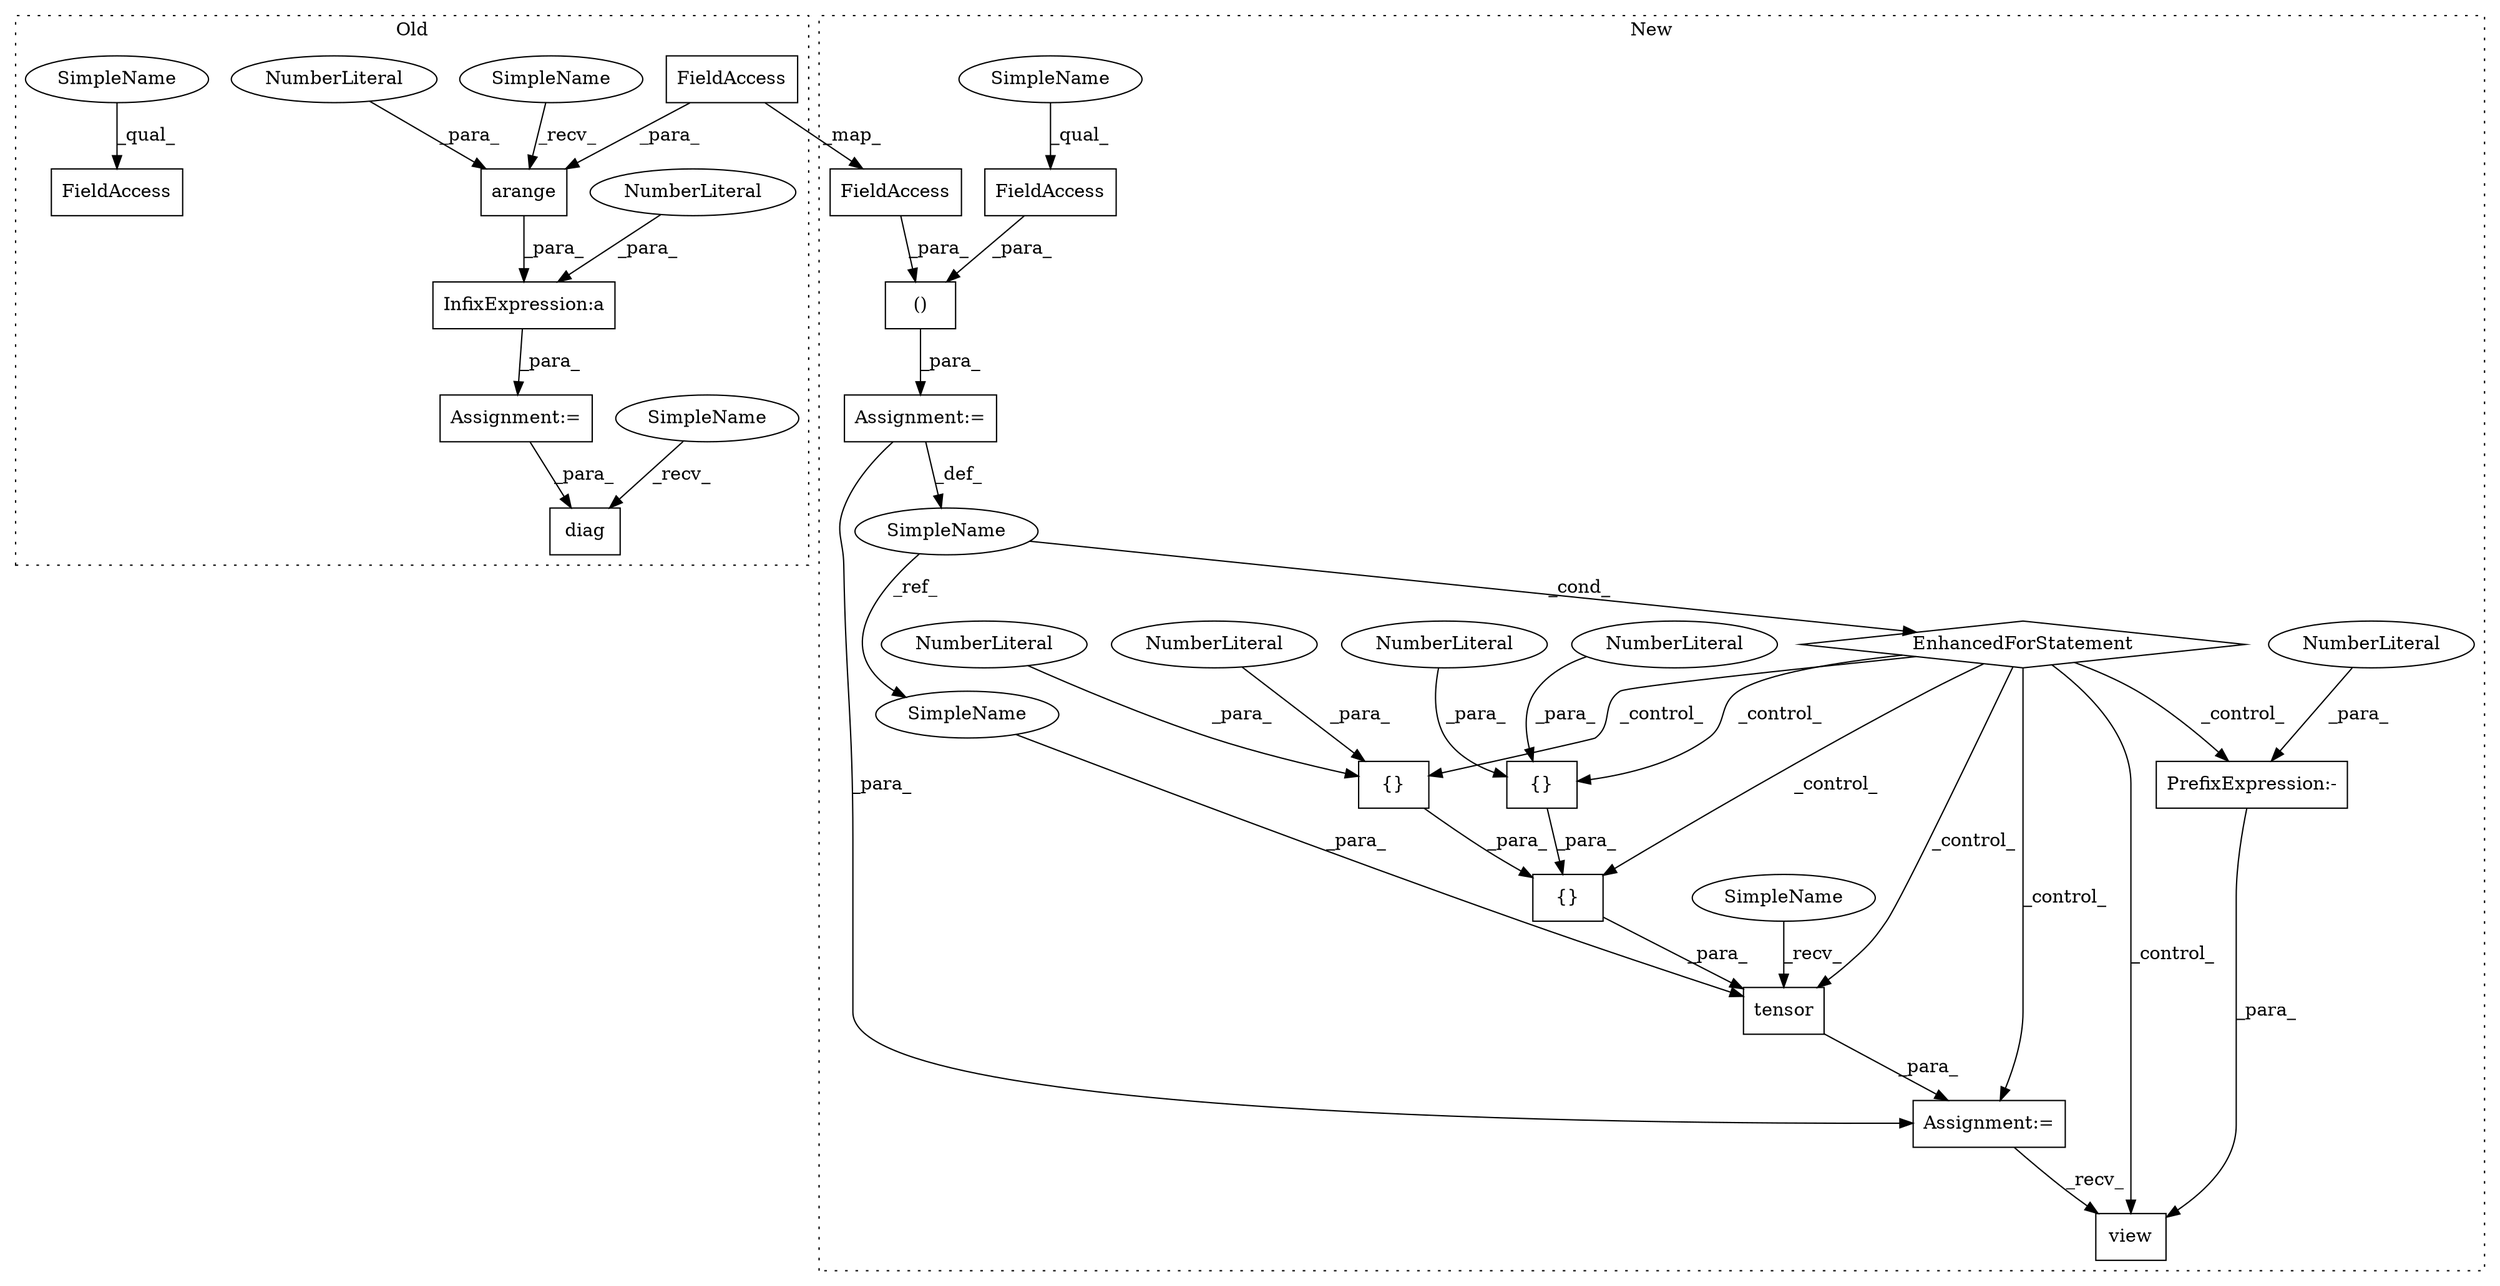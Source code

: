 digraph G {
subgraph cluster0 {
1 [label="arange" a="32" s="2184,2211" l="7,1" shape="box"];
3 [label="NumberLiteral" a="34" s="2191" l="1" shape="ellipse"];
8 [label="diag" a="32" s="2232,2245" l="5,1" shape="box"];
9 [label="InfixExpression:a" a="27" s="2175" l="3" shape="box"];
10 [label="NumberLiteral" a="34" s="2174" l="1" shape="ellipse"];
21 [label="FieldAccess" a="22" s="2139" l="11" shape="box"];
24 [label="Assignment:=" a="7" s="2172" l="1" shape="box"];
26 [label="FieldAccess" a="22" s="2193" l="11" shape="box"];
28 [label="SimpleName" a="42" s="2139" l="5" shape="ellipse"];
29 [label="SimpleName" a="42" s="2226" l="5" shape="ellipse"];
30 [label="SimpleName" a="42" s="2178" l="5" shape="ellipse"];
label = "Old";
style="dotted";
}
subgraph cluster1 {
2 [label="view" a="32" s="2459,2466" l="5,1" shape="box"];
4 [label="SimpleName" a="42" s="2251" l="5" shape="ellipse"];
5 [label="PrefixExpression:-" a="38" s="2464" l="1" shape="box"];
6 [label="NumberLiteral" a="34" s="2465" l="1" shape="ellipse"];
7 [label="()" a="106" s="2264" l="36" shape="box"];
11 [label="{}" a="4" s="2409,2413" l="1,1" shape="box"];
12 [label="NumberLiteral" a="34" s="2410" l="1" shape="ellipse"];
13 [label="{}" a="4" s="2415,2419" l="1,1" shape="box"];
14 [label="NumberLiteral" a="34" s="2412" l="1" shape="ellipse"];
15 [label="NumberLiteral" a="34" s="2416" l="1" shape="ellipse"];
16 [label="NumberLiteral" a="34" s="2418" l="1" shape="ellipse"];
17 [label="{}" a="4" s="2408,2420" l="1,1" shape="box"];
18 [label="EnhancedForStatement" a="70" s="2194,2300" l="53,3" shape="diamond"];
19 [label="tensor" a="32" s="2390,2434" l="7,1" shape="box"];
20 [label="FieldAccess" a="22" s="2288" l="12" shape="box"];
22 [label="Assignment:=" a="7" s="2383" l="1" shape="box"];
23 [label="Assignment:=" a="7" s="2194,2300" l="53,3" shape="box"];
25 [label="FieldAccess" a="22" s="2264" l="11" shape="box"];
27 [label="SimpleName" a="42" s="2422" l="5" shape="ellipse"];
31 [label="SimpleName" a="42" s="2288" l="5" shape="ellipse"];
32 [label="SimpleName" a="42" s="2384" l="5" shape="ellipse"];
label = "New";
style="dotted";
}
1 -> 9 [label="_para_"];
3 -> 1 [label="_para_"];
4 -> 27 [label="_ref_"];
4 -> 18 [label="_cond_"];
5 -> 2 [label="_para_"];
6 -> 5 [label="_para_"];
7 -> 23 [label="_para_"];
9 -> 24 [label="_para_"];
10 -> 9 [label="_para_"];
11 -> 17 [label="_para_"];
12 -> 11 [label="_para_"];
13 -> 17 [label="_para_"];
14 -> 11 [label="_para_"];
15 -> 13 [label="_para_"];
16 -> 13 [label="_para_"];
17 -> 19 [label="_para_"];
18 -> 22 [label="_control_"];
18 -> 2 [label="_control_"];
18 -> 13 [label="_control_"];
18 -> 17 [label="_control_"];
18 -> 11 [label="_control_"];
18 -> 19 [label="_control_"];
18 -> 5 [label="_control_"];
19 -> 22 [label="_para_"];
20 -> 7 [label="_para_"];
22 -> 2 [label="_recv_"];
23 -> 22 [label="_para_"];
23 -> 4 [label="_def_"];
24 -> 8 [label="_para_"];
25 -> 7 [label="_para_"];
26 -> 25 [label="_map_"];
26 -> 1 [label="_para_"];
27 -> 19 [label="_para_"];
28 -> 21 [label="_qual_"];
29 -> 8 [label="_recv_"];
30 -> 1 [label="_recv_"];
31 -> 20 [label="_qual_"];
32 -> 19 [label="_recv_"];
}